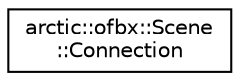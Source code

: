 digraph "Graphical Class Hierarchy"
{
 // LATEX_PDF_SIZE
  edge [fontname="Helvetica",fontsize="10",labelfontname="Helvetica",labelfontsize="10"];
  node [fontname="Helvetica",fontsize="10",shape=record];
  rankdir="LR";
  Node0 [label="arctic::ofbx::Scene\l::Connection",height=0.2,width=0.4,color="black", fillcolor="white", style="filled",URL="$structarctic_1_1ofbx_1_1_scene_1_1_connection.html",tooltip=" "];
}

